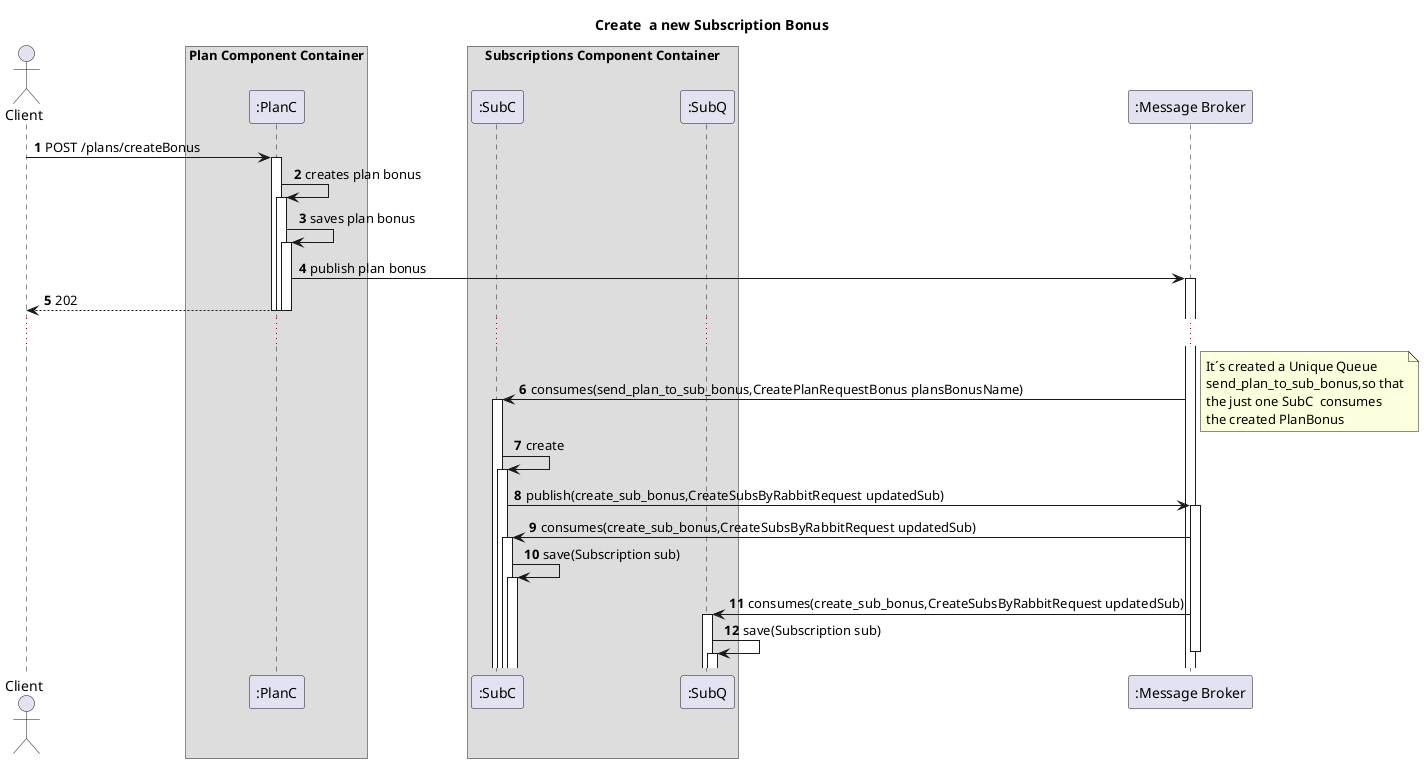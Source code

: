 @startuml
'https://plantuml.com/sequence-diagram
autoactivate on
autonumber
title  Create  a new Subscription Bonus

autonumber

actor "Client" as Ac
box "Plan Component Container"
participant ":PlanC" as Auth
end box
box "Subscriptions Component Container"
    participant ":SubC" as NewComp
    participant ":SubQ" as NewCompQ
end box
participant ":Message Broker" as Broker


Ac->Auth:POST /plans/createBonus
Auth->Auth:creates plan bonus
Auth->Auth:saves plan bonus
Auth->Broker:publish plan bonus

Auth-->Ac:202
deactivate Auth
deactivate Auth

...
Broker->NewComp:consumes(send_plan_to_sub_bonus,CreatePlanRequestBonus plansBonusName)

note right
It´s created a Unique Queue
send_plan_to_sub_bonus,so that
the just one SubC  consumes
the created PlanBonus
end note
NewComp->NewComp:create

NewComp->Broker:publish(create_sub_bonus,CreateSubsByRabbitRequest updatedSub)
Broker->NewComp:consumes(create_sub_bonus,CreateSubsByRabbitRequest updatedSub)
NewComp->NewComp:save(Subscription sub)
Broker->NewCompQ:consumes(create_sub_bonus,CreateSubsByRabbitRequest updatedSub)
NewCompQ->NewCompQ:save(Subscription sub)
deactivate Broker











@enduml

